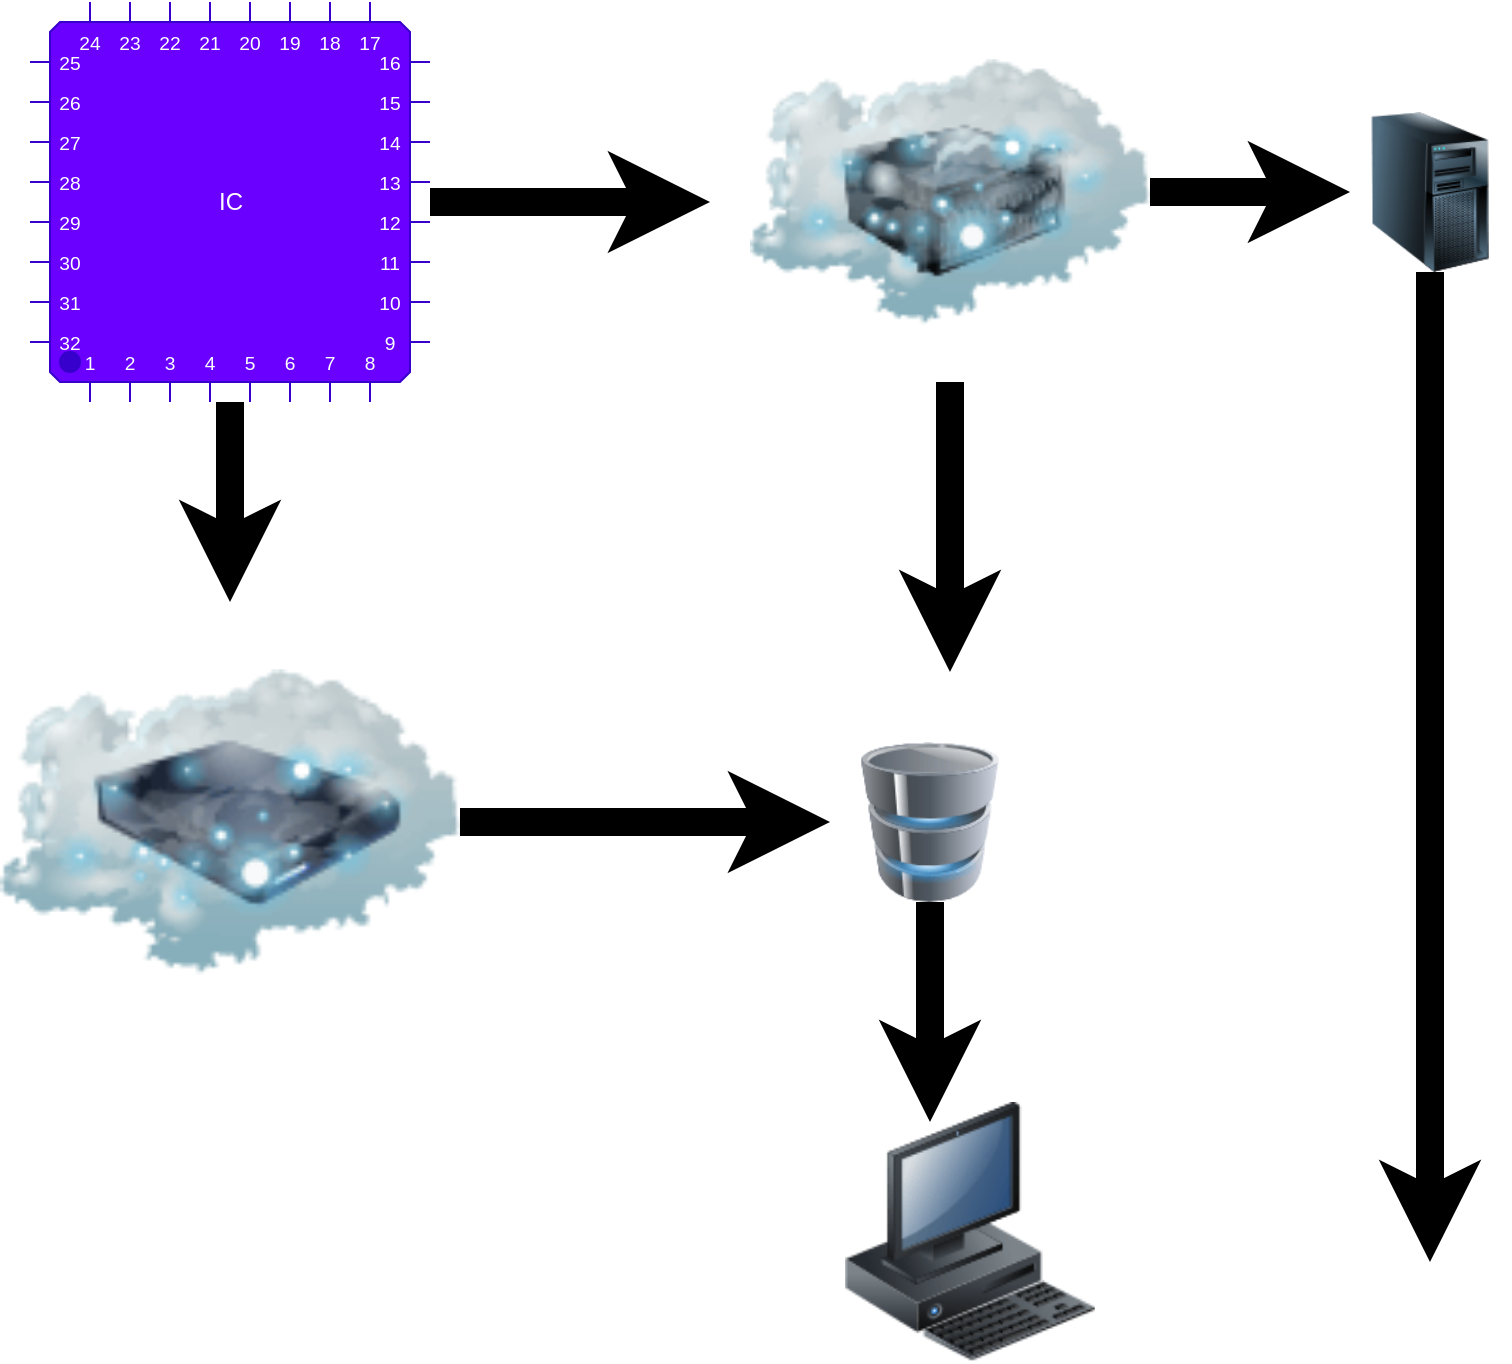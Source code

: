 <mxfile>
    <diagram id="QK9B2nKfIWft0X9lrEGU" name="Page-1">
        <mxGraphModel dx="1066" dy="920" grid="1" gridSize="10" guides="1" tooltips="1" connect="1" arrows="1" fold="1" page="1" pageScale="1" pageWidth="850" pageHeight="1100" math="0" shadow="0">
            <root>
                <mxCell id="0"/>
                <mxCell id="1" parent="0"/>
                <mxCell id="7" value="" style="edgeStyle=none;html=1;curved=1;strokeWidth=14;" edge="1" parent="1" source="2" target="6">
                    <mxGeometry relative="1" as="geometry">
                        <Array as="points"/>
                    </mxGeometry>
                </mxCell>
                <mxCell id="9" value="" style="edgeStyle=none;curved=1;html=1;strokeWidth=14;" edge="1" parent="1" source="2">
                    <mxGeometry relative="1" as="geometry">
                        <mxPoint x="420.0" y="150" as="targetPoint"/>
                    </mxGeometry>
                </mxCell>
                <mxCell id="2" value="IC" style="shadow=0;dashed=0;align=center;html=1;strokeWidth=1;shape=mxgraph.electrical.logic_gates.qfp_ic;labelNames=a,b,c,d,e,f,g,h,i,j,k,l,m,n,o,p,q,r,s,t,u,v,w,x,y,z,a1,b1,c1,d1,e1,f1,g1,h1,i1,j1,k1,l1,m1,n1;fillColor=#6a00ff;strokeColor=#3700CC;fontColor=#ffffff;" vertex="1" parent="1">
                    <mxGeometry x="80" y="50" width="200" height="200" as="geometry"/>
                </mxCell>
                <mxCell id="12" value="" style="edgeStyle=none;curved=1;html=1;strokeWidth=14;" edge="1" parent="1" source="4">
                    <mxGeometry relative="1" as="geometry">
                        <mxPoint x="540.0" y="385" as="targetPoint"/>
                    </mxGeometry>
                </mxCell>
                <mxCell id="17" style="edgeStyle=none;curved=1;html=1;strokeWidth=14;" edge="1" parent="1" source="4" target="16">
                    <mxGeometry relative="1" as="geometry"/>
                </mxCell>
                <mxCell id="4" value="" style="image;html=1;image=img/lib/clip_art/networking/Cloud_Server_128x128.png;strokeWidth=5;" vertex="1" parent="1">
                    <mxGeometry x="440" y="50" width="200" height="190" as="geometry"/>
                </mxCell>
                <mxCell id="13" style="edgeStyle=none;curved=1;html=1;strokeWidth=14;" edge="1" parent="1" source="6">
                    <mxGeometry relative="1" as="geometry">
                        <mxPoint x="480.0" y="460" as="targetPoint"/>
                    </mxGeometry>
                </mxCell>
                <mxCell id="6" value="" style="image;html=1;image=img/lib/clip_art/networking/Cloud_Storage_128x128.png;strokeWidth=5;" vertex="1" parent="1">
                    <mxGeometry x="65" y="350" width="230" height="220" as="geometry"/>
                </mxCell>
                <mxCell id="15" style="edgeStyle=none;curved=1;html=1;strokeWidth=14;" edge="1" parent="1" source="10">
                    <mxGeometry relative="1" as="geometry">
                        <mxPoint x="530.0" y="610" as="targetPoint"/>
                    </mxGeometry>
                </mxCell>
                <mxCell id="10" value="" style="image;html=1;image=img/lib/clip_art/computers/Database_128x128.png;strokeWidth=5;" vertex="1" parent="1">
                    <mxGeometry x="490" y="420" width="80" height="80" as="geometry"/>
                </mxCell>
                <mxCell id="18" style="edgeStyle=none;curved=1;html=1;strokeWidth=14;" edge="1" parent="1" source="16">
                    <mxGeometry relative="1" as="geometry">
                        <mxPoint x="780.0" y="680" as="targetPoint"/>
                    </mxGeometry>
                </mxCell>
                <mxCell id="16" value="" style="image;html=1;image=img/lib/clip_art/computers/Server_Tower_128x128.png;strokeWidth=5;" vertex="1" parent="1">
                    <mxGeometry x="740" y="105" width="80" height="80" as="geometry"/>
                </mxCell>
                <mxCell id="19" value="" style="shape=singleArrow;whiteSpace=wrap;html=1;arrowWidth=0.4;arrowSize=0.4;strokeWidth=1;fillColor=#FFFFFF;fillStyle=auto;direction=west;strokeColor=none;" vertex="1" parent="1">
                    <mxGeometry x="630" y="630" width="120" height="60" as="geometry"/>
                </mxCell>
                <mxCell id="21" value="" style="image;html=1;image=img/lib/clip_art/computers/Workstation_128x128.png;fillStyle=auto;strokeWidth=5;fillColor=default;" vertex="1" parent="1">
                    <mxGeometry x="460" y="600" width="180" height="130" as="geometry"/>
                </mxCell>
            </root>
        </mxGraphModel>
    </diagram>
</mxfile>
